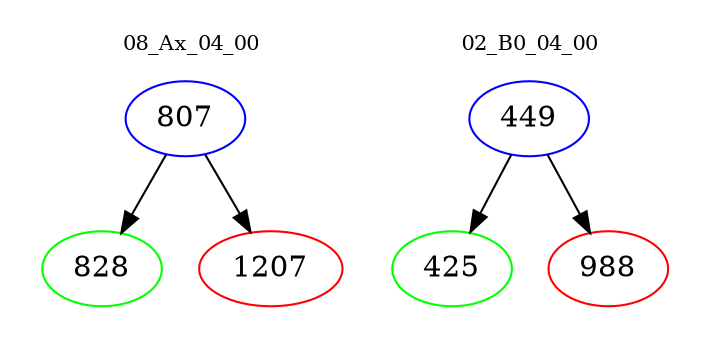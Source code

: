 digraph{
subgraph cluster_0 {
color = white
label = "08_Ax_04_00";
fontsize=10;
T0_807 [label="807", color="blue"]
T0_807 -> T0_828 [color="black"]
T0_828 [label="828", color="green"]
T0_807 -> T0_1207 [color="black"]
T0_1207 [label="1207", color="red"]
}
subgraph cluster_1 {
color = white
label = "02_B0_04_00";
fontsize=10;
T1_449 [label="449", color="blue"]
T1_449 -> T1_425 [color="black"]
T1_425 [label="425", color="green"]
T1_449 -> T1_988 [color="black"]
T1_988 [label="988", color="red"]
}
}
